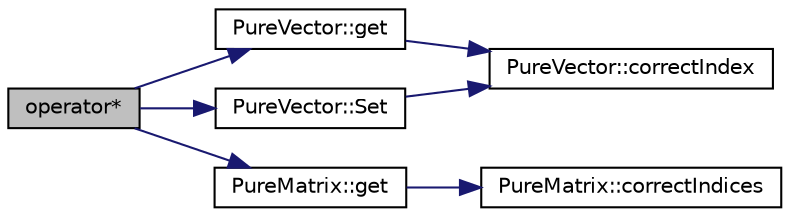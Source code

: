 digraph "operator*"
{
 // LATEX_PDF_SIZE
  edge [fontname="Helvetica",fontsize="10",labelfontname="Helvetica",labelfontsize="10"];
  node [fontname="Helvetica",fontsize="10",shape=record];
  rankdir="LR";
  Node1 [label="operator*",height=0.2,width=0.4,color="black", fillcolor="grey75", style="filled", fontcolor="black",tooltip="Multiplication by vector operator."];
  Node1 -> Node2 [color="midnightblue",fontsize="10",style="solid",fontname="Helvetica"];
  Node2 [label="PureVector::get",height=0.2,width=0.4,color="black", fillcolor="white", style="filled",URL="$class_pure_vector.html#ac7bb7cc0604ec45b6c4371c3be9c2cb2",tooltip="Gets the value at the given index."];
  Node2 -> Node3 [color="midnightblue",fontsize="10",style="solid",fontname="Helvetica"];
  Node3 [label="PureVector::correctIndex",height=0.2,width=0.4,color="black", fillcolor="white", style="filled",URL="$class_pure_vector.html#a3a76805b3935eadb52ac7cf41dfd981b",tooltip=" "];
  Node1 -> Node4 [color="midnightblue",fontsize="10",style="solid",fontname="Helvetica"];
  Node4 [label="PureMatrix::get",height=0.2,width=0.4,color="black", fillcolor="white", style="filled",URL="$class_pure_matrix.html#af0768d69a6dac39b013f18ce53e56a75",tooltip="Gets the element at the given row and column."];
  Node4 -> Node5 [color="midnightblue",fontsize="10",style="solid",fontname="Helvetica"];
  Node5 [label="PureMatrix::correctIndices",height=0.2,width=0.4,color="black", fillcolor="white", style="filled",URL="$class_pure_matrix.html#a2c7b4bc2bdd59a51bd06e4c4fa3543d3",tooltip="Are the given row and column indices correct?"];
  Node1 -> Node6 [color="midnightblue",fontsize="10",style="solid",fontname="Helvetica"];
  Node6 [label="PureVector::Set",height=0.2,width=0.4,color="black", fillcolor="white", style="filled",URL="$class_pure_vector.html#a7a06ddc19979aa3bbe17514071ed66c8",tooltip="Sets the value at the given index."];
  Node6 -> Node3 [color="midnightblue",fontsize="10",style="solid",fontname="Helvetica"];
}

